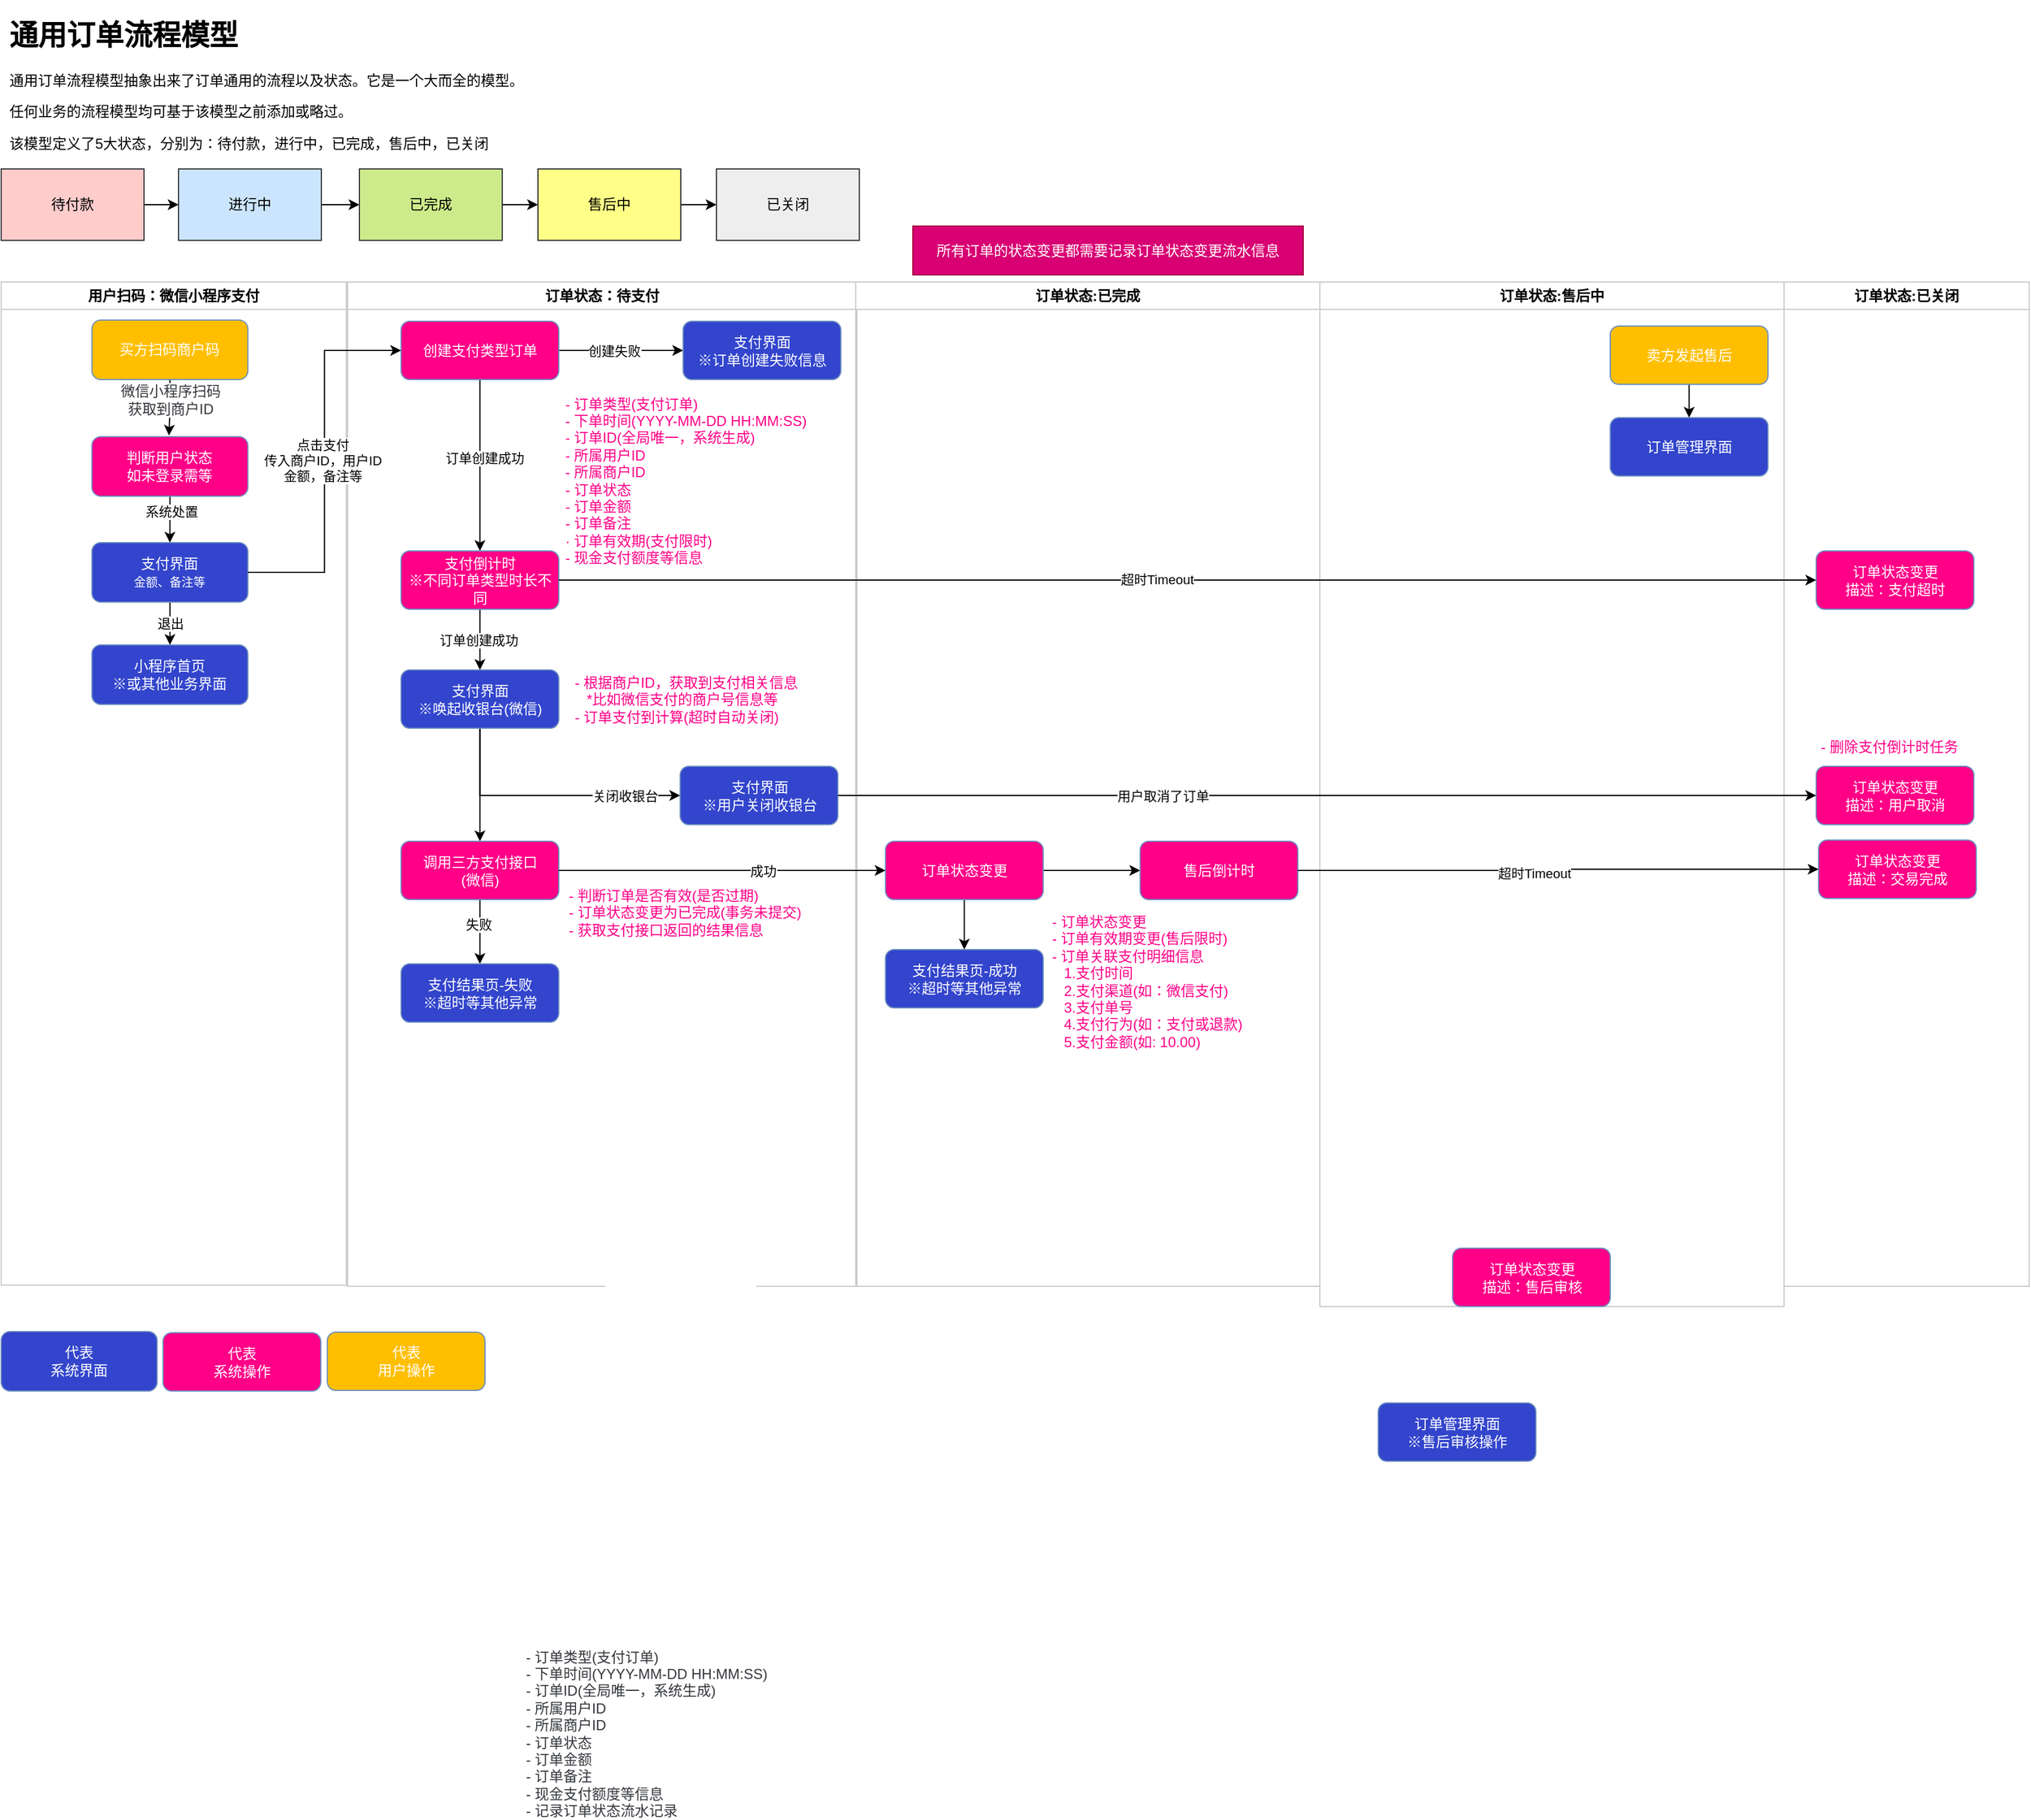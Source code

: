 <mxfile version="22.1.0" type="github">
  <diagram name="订单状态" id="O3KAAAbpH9t8ICp0gVx-">
    <mxGraphModel dx="4528" dy="1763" grid="0" gridSize="10" guides="1" tooltips="1" connect="1" arrows="1" fold="1" page="0" pageScale="1" pageWidth="827" pageHeight="1169" math="0" shadow="0">
      <root>
        <mxCell id="0" />
        <mxCell id="1" parent="0" />
        <mxCell id="49y2JjZSjfnPFW-xxPCn-1" value="&lt;h1&gt;通用订单流程模型&lt;/h1&gt;&lt;p&gt;通用订单流程模型抽象出来了订单通用的流程以及状态。它是一个大而全的模型。&lt;/p&gt;&lt;p&gt;任何业务的流程模型均可基于该模型之前添加或略过。&lt;/p&gt;&lt;p&gt;该模型定义了5大状态，分别为：待付款，进行中，已完成，售后中，已关闭&lt;/p&gt;" style="text;html=1;strokeColor=none;fillColor=none;spacing=5;spacingTop=-20;whiteSpace=wrap;overflow=hidden;rounded=0;" parent="1" vertex="1">
          <mxGeometry x="-2510" y="-552" width="510" height="120" as="geometry" />
        </mxCell>
        <mxCell id="49y2JjZSjfnPFW-xxPCn-4" value="" style="edgeStyle=orthogonalEdgeStyle;rounded=0;orthogonalLoop=1;jettySize=auto;html=1;" parent="1" source="49y2JjZSjfnPFW-xxPCn-2" target="49y2JjZSjfnPFW-xxPCn-3" edge="1">
          <mxGeometry relative="1" as="geometry" />
        </mxCell>
        <mxCell id="49y2JjZSjfnPFW-xxPCn-2" value="待付款" style="rounded=0;whiteSpace=wrap;html=1;fillColor=#ffcccc;strokeColor=#36393d;direction=east;" parent="1" vertex="1">
          <mxGeometry x="-2512" y="-420" width="120" height="60" as="geometry" />
        </mxCell>
        <mxCell id="49y2JjZSjfnPFW-xxPCn-6" value="" style="edgeStyle=orthogonalEdgeStyle;rounded=0;orthogonalLoop=1;jettySize=auto;html=1;" parent="1" source="49y2JjZSjfnPFW-xxPCn-3" target="49y2JjZSjfnPFW-xxPCn-5" edge="1">
          <mxGeometry relative="1" as="geometry" />
        </mxCell>
        <mxCell id="49y2JjZSjfnPFW-xxPCn-3" value="进行中" style="rounded=0;whiteSpace=wrap;html=1;fillColor=#cce5ff;strokeColor=#36393d;direction=east;" parent="1" vertex="1">
          <mxGeometry x="-2363" y="-420" width="120" height="60" as="geometry" />
        </mxCell>
        <mxCell id="49y2JjZSjfnPFW-xxPCn-8" value="" style="edgeStyle=orthogonalEdgeStyle;rounded=0;orthogonalLoop=1;jettySize=auto;html=1;" parent="1" source="49y2JjZSjfnPFW-xxPCn-5" target="49y2JjZSjfnPFW-xxPCn-7" edge="1">
          <mxGeometry relative="1" as="geometry" />
        </mxCell>
        <mxCell id="49y2JjZSjfnPFW-xxPCn-5" value="已完成" style="rounded=0;whiteSpace=wrap;html=1;fillColor=#cdeb8b;strokeColor=#36393d;direction=east;" parent="1" vertex="1">
          <mxGeometry x="-2211" y="-420" width="120" height="60" as="geometry" />
        </mxCell>
        <mxCell id="49y2JjZSjfnPFW-xxPCn-10" value="" style="edgeStyle=orthogonalEdgeStyle;rounded=0;orthogonalLoop=1;jettySize=auto;html=1;" parent="1" source="49y2JjZSjfnPFW-xxPCn-7" target="49y2JjZSjfnPFW-xxPCn-9" edge="1">
          <mxGeometry relative="1" as="geometry" />
        </mxCell>
        <mxCell id="49y2JjZSjfnPFW-xxPCn-7" value="售后中" style="rounded=0;whiteSpace=wrap;html=1;fillColor=#ffff88;strokeColor=#36393d;direction=east;" parent="1" vertex="1">
          <mxGeometry x="-2061" y="-420" width="120" height="60" as="geometry" />
        </mxCell>
        <mxCell id="49y2JjZSjfnPFW-xxPCn-9" value="已关闭" style="rounded=0;whiteSpace=wrap;html=1;fillColor=#eeeeee;strokeColor=#36393d;direction=east;" parent="1" vertex="1">
          <mxGeometry x="-1911" y="-420" width="120" height="60" as="geometry" />
        </mxCell>
        <mxCell id="49y2JjZSjfnPFW-xxPCn-39" value="用户扫码：微信小程序支付" style="swimlane;whiteSpace=wrap;html=1;strokeColor=#CCCCCC;" parent="1" vertex="1">
          <mxGeometry x="-2512" y="-325" width="290" height="843" as="geometry">
            <mxRectangle x="30" y="320" width="179" height="26" as="alternateBounds" />
          </mxGeometry>
        </mxCell>
        <mxCell id="49y2JjZSjfnPFW-xxPCn-40" style="edgeStyle=orthogonalEdgeStyle;rounded=0;orthogonalLoop=1;jettySize=auto;html=1;entryX=0.5;entryY=0;entryDx=0;entryDy=0;fontFamily=Helvetica;fontSize=12;fontColor=#FFF;" parent="49y2JjZSjfnPFW-xxPCn-39" source="49y2JjZSjfnPFW-xxPCn-42" edge="1">
          <mxGeometry relative="1" as="geometry">
            <mxPoint x="141" y="129" as="targetPoint" />
          </mxGeometry>
        </mxCell>
        <mxCell id="49y2JjZSjfnPFW-xxPCn-41" value="&lt;font color=&quot;#34373c&quot;&gt;微信小程序扫码&lt;br&gt;获取到商户ID&lt;br&gt;&lt;/font&gt;" style="edgeLabel;html=1;align=center;verticalAlign=middle;resizable=0;points=[];fontSize=12;fontFamily=Helvetica;fontColor=#FFF;" parent="49y2JjZSjfnPFW-xxPCn-40" vertex="1" connectable="0">
          <mxGeometry x="-0.232" relative="1" as="geometry">
            <mxPoint y="-1" as="offset" />
          </mxGeometry>
        </mxCell>
        <mxCell id="49y2JjZSjfnPFW-xxPCn-42" value="买方扫码商户码" style="rounded=1;whiteSpace=wrap;html=1;fillColor=#FFBF00;strokeColor=#6c8ebf;fontColor=#FFF;" parent="49y2JjZSjfnPFW-xxPCn-39" vertex="1">
          <mxGeometry x="76.25" y="32" width="131" height="50" as="geometry" />
        </mxCell>
        <mxCell id="49y2JjZSjfnPFW-xxPCn-61" style="edgeStyle=orthogonalEdgeStyle;rounded=0;orthogonalLoop=1;jettySize=auto;html=1;entryX=0.5;entryY=0;entryDx=0;entryDy=0;" parent="49y2JjZSjfnPFW-xxPCn-39" source="49y2JjZSjfnPFW-xxPCn-58" target="49y2JjZSjfnPFW-xxPCn-60" edge="1">
          <mxGeometry relative="1" as="geometry" />
        </mxCell>
        <mxCell id="49y2JjZSjfnPFW-xxPCn-64" value="系统处置" style="edgeLabel;html=1;align=center;verticalAlign=middle;resizable=0;points=[];" parent="49y2JjZSjfnPFW-xxPCn-61" vertex="1" connectable="0">
          <mxGeometry x="-0.367" y="1" relative="1" as="geometry">
            <mxPoint as="offset" />
          </mxGeometry>
        </mxCell>
        <mxCell id="49y2JjZSjfnPFW-xxPCn-58" value="判断用户状态&lt;br&gt;如未登录需等" style="rounded=1;whiteSpace=wrap;html=1;fillColor=#FF0087;strokeColor=#6c8ebf;fontColor=#FFF;" parent="49y2JjZSjfnPFW-xxPCn-39" vertex="1">
          <mxGeometry x="76.25" y="130" width="131" height="50" as="geometry" />
        </mxCell>
        <mxCell id="49y2JjZSjfnPFW-xxPCn-63" value="退出" style="edgeStyle=orthogonalEdgeStyle;rounded=0;orthogonalLoop=1;jettySize=auto;html=1;" parent="49y2JjZSjfnPFW-xxPCn-39" source="49y2JjZSjfnPFW-xxPCn-60" target="49y2JjZSjfnPFW-xxPCn-62" edge="1">
          <mxGeometry relative="1" as="geometry" />
        </mxCell>
        <mxCell id="49y2JjZSjfnPFW-xxPCn-60" value="支付界面&lt;br&gt;&lt;font style=&quot;font-size: 10px;&quot;&gt;金额、备注等&lt;/font&gt;" style="rounded=1;whiteSpace=wrap;html=1;fillColor=#3345CC;strokeColor=#6c8ebf;fontColor=#FFF;" parent="49y2JjZSjfnPFW-xxPCn-39" vertex="1">
          <mxGeometry x="76.25" y="219" width="131" height="50" as="geometry" />
        </mxCell>
        <mxCell id="49y2JjZSjfnPFW-xxPCn-62" value="小程序首页&lt;br&gt;※或其他业务界面" style="rounded=1;whiteSpace=wrap;html=1;fillColor=#3345CC;strokeColor=#6c8ebf;fontColor=#FFF;" parent="49y2JjZSjfnPFW-xxPCn-39" vertex="1">
          <mxGeometry x="76.25" y="305" width="131" height="50" as="geometry" />
        </mxCell>
        <mxCell id="49y2JjZSjfnPFW-xxPCn-65" value="订单状态：待支付" style="swimlane;whiteSpace=wrap;html=1;strokeColor=#CCCCCC;" parent="1" vertex="1">
          <mxGeometry x="-2221" y="-325" width="428" height="844" as="geometry" />
        </mxCell>
        <mxCell id="49y2JjZSjfnPFW-xxPCn-71" style="edgeStyle=orthogonalEdgeStyle;rounded=0;orthogonalLoop=1;jettySize=auto;html=1;entryX=0;entryY=0.5;entryDx=0;entryDy=0;" parent="49y2JjZSjfnPFW-xxPCn-65" source="49y2JjZSjfnPFW-xxPCn-66" target="49y2JjZSjfnPFW-xxPCn-70" edge="1">
          <mxGeometry relative="1" as="geometry" />
        </mxCell>
        <mxCell id="49y2JjZSjfnPFW-xxPCn-72" value="创建失败" style="edgeLabel;html=1;align=center;verticalAlign=middle;resizable=0;points=[];" parent="49y2JjZSjfnPFW-xxPCn-71" vertex="1" connectable="0">
          <mxGeometry x="-0.206" y="-4" relative="1" as="geometry">
            <mxPoint x="5" y="-4" as="offset" />
          </mxGeometry>
        </mxCell>
        <mxCell id="49y2JjZSjfnPFW-xxPCn-138" style="edgeStyle=orthogonalEdgeStyle;rounded=0;orthogonalLoop=1;jettySize=auto;html=1;entryX=0.5;entryY=0;entryDx=0;entryDy=0;" parent="49y2JjZSjfnPFW-xxPCn-65" source="49y2JjZSjfnPFW-xxPCn-66" target="49y2JjZSjfnPFW-xxPCn-137" edge="1">
          <mxGeometry relative="1" as="geometry" />
        </mxCell>
        <mxCell id="49y2JjZSjfnPFW-xxPCn-141" value="订单创建成功" style="edgeLabel;html=1;align=center;verticalAlign=middle;resizable=0;points=[];" parent="49y2JjZSjfnPFW-xxPCn-138" vertex="1" connectable="0">
          <mxGeometry x="-0.092" y="3" relative="1" as="geometry">
            <mxPoint as="offset" />
          </mxGeometry>
        </mxCell>
        <mxCell id="49y2JjZSjfnPFW-xxPCn-66" value="创建支付类型订单" style="rounded=1;whiteSpace=wrap;html=1;fillColor=#FF0087;strokeColor=#6c8ebf;fontColor=#FFF;" parent="49y2JjZSjfnPFW-xxPCn-65" vertex="1">
          <mxGeometry x="45" y="33" width="132.5" height="49" as="geometry" />
        </mxCell>
        <mxCell id="49y2JjZSjfnPFW-xxPCn-70" value="支付界面&lt;br&gt;※订单创建失败信息" style="rounded=1;whiteSpace=wrap;html=1;fillColor=#3345CC;strokeColor=#6c8ebf;fontColor=#FFF;" parent="49y2JjZSjfnPFW-xxPCn-65" vertex="1">
          <mxGeometry x="282" y="33" width="132.5" height="49" as="geometry" />
        </mxCell>
        <mxCell id="49y2JjZSjfnPFW-xxPCn-67" value="- 订单类型(支付订单)&lt;br&gt;- 下单时间(YYYY-MM-DD HH:MM:SS)&lt;br&gt;- 订单ID(全局唯一，系统生成)&lt;br&gt;- 所属用户ID&lt;br&gt;- 所属商户ID&lt;br&gt;- 订单状态&lt;br&gt;- 订单金额&lt;br&gt;- 订单备注&lt;br&gt;· 订单有效期(支付限时)&lt;br&gt;- 现金支付额度等信息" style="text;html=1;strokeColor=none;fillColor=none;align=left;verticalAlign=middle;whiteSpace=wrap;rounded=0;fontSize=12;fontFamily=Helvetica;fontColor=#FF0087;" parent="49y2JjZSjfnPFW-xxPCn-65" vertex="1">
          <mxGeometry x="181" y="86" width="231" height="161" as="geometry" />
        </mxCell>
        <mxCell id="49y2JjZSjfnPFW-xxPCn-142" style="edgeStyle=orthogonalEdgeStyle;rounded=0;orthogonalLoop=1;jettySize=auto;html=1;entryX=0;entryY=0.5;entryDx=0;entryDy=0;" parent="49y2JjZSjfnPFW-xxPCn-65" source="49y2JjZSjfnPFW-xxPCn-73" target="49y2JjZSjfnPFW-xxPCn-87" edge="1">
          <mxGeometry relative="1" as="geometry">
            <Array as="points">
              <mxPoint x="111" y="432" />
            </Array>
          </mxGeometry>
        </mxCell>
        <mxCell id="49y2JjZSjfnPFW-xxPCn-143" value="关闭收银台" style="edgeLabel;html=1;align=center;verticalAlign=middle;resizable=0;points=[];" parent="49y2JjZSjfnPFW-xxPCn-142" vertex="1" connectable="0">
          <mxGeometry x="0.621" y="-1" relative="1" as="geometry">
            <mxPoint x="-4" y="-1" as="offset" />
          </mxGeometry>
        </mxCell>
        <mxCell id="f1P4lGSasqayBtfQSkuf-2" style="edgeStyle=orthogonalEdgeStyle;rounded=0;orthogonalLoop=1;jettySize=auto;html=1;entryX=0.5;entryY=0;entryDx=0;entryDy=0;" edge="1" parent="49y2JjZSjfnPFW-xxPCn-65" source="49y2JjZSjfnPFW-xxPCn-73" target="f1P4lGSasqayBtfQSkuf-1">
          <mxGeometry relative="1" as="geometry" />
        </mxCell>
        <mxCell id="49y2JjZSjfnPFW-xxPCn-73" value="支付界面&lt;br&gt;※唤起收银台(微信)" style="rounded=1;whiteSpace=wrap;html=1;fillColor=#3345CC;strokeColor=#6c8ebf;fontColor=#FFF;" parent="49y2JjZSjfnPFW-xxPCn-65" vertex="1">
          <mxGeometry x="45" y="326" width="132.5" height="49" as="geometry" />
        </mxCell>
        <mxCell id="49y2JjZSjfnPFW-xxPCn-77" value="- 根据商户ID，获取到支付相关信息&lt;br&gt;&amp;nbsp; &amp;nbsp;*比如微信支付的商户号信息等&lt;br&gt;- 订单支付到计算(超时自动关闭)" style="text;html=1;strokeColor=none;fillColor=none;align=left;verticalAlign=middle;whiteSpace=wrap;rounded=0;fontSize=12;fontFamily=Helvetica;fontColor=#FF0087;" parent="49y2JjZSjfnPFW-xxPCn-65" vertex="1">
          <mxGeometry x="189" y="328" width="231" height="45" as="geometry" />
        </mxCell>
        <mxCell id="49y2JjZSjfnPFW-xxPCn-139" style="edgeStyle=orthogonalEdgeStyle;rounded=0;orthogonalLoop=1;jettySize=auto;html=1;entryX=0.5;entryY=0;entryDx=0;entryDy=0;" parent="49y2JjZSjfnPFW-xxPCn-65" source="49y2JjZSjfnPFW-xxPCn-137" target="49y2JjZSjfnPFW-xxPCn-73" edge="1">
          <mxGeometry relative="1" as="geometry" />
        </mxCell>
        <mxCell id="49y2JjZSjfnPFW-xxPCn-140" value="订单创建成功" style="edgeLabel;html=1;align=center;verticalAlign=middle;resizable=0;points=[];" parent="49y2JjZSjfnPFW-xxPCn-139" vertex="1" connectable="0">
          <mxGeometry x="0.038" y="-2" relative="1" as="geometry">
            <mxPoint y="-1" as="offset" />
          </mxGeometry>
        </mxCell>
        <mxCell id="49y2JjZSjfnPFW-xxPCn-137" value="支付倒计时&lt;br&gt;※不同订单类型时长不同" style="rounded=1;whiteSpace=wrap;html=1;fillColor=#FF0087;strokeColor=#6c8ebf;fontColor=#FFF;" parent="49y2JjZSjfnPFW-xxPCn-65" vertex="1">
          <mxGeometry x="45" y="226" width="132.5" height="49" as="geometry" />
        </mxCell>
        <mxCell id="49y2JjZSjfnPFW-xxPCn-87" value="支付界面&lt;br&gt;※用户关闭收银台" style="rounded=1;whiteSpace=wrap;html=1;fillColor=#3345CC;strokeColor=#6c8ebf;fontColor=#FFF;" parent="49y2JjZSjfnPFW-xxPCn-65" vertex="1">
          <mxGeometry x="279.5" y="407" width="132.5" height="49" as="geometry" />
        </mxCell>
        <mxCell id="f1P4lGSasqayBtfQSkuf-5" style="edgeStyle=orthogonalEdgeStyle;rounded=0;orthogonalLoop=1;jettySize=auto;html=1;entryX=0.5;entryY=0;entryDx=0;entryDy=0;" edge="1" parent="49y2JjZSjfnPFW-xxPCn-65" source="f1P4lGSasqayBtfQSkuf-1" target="f1P4lGSasqayBtfQSkuf-4">
          <mxGeometry relative="1" as="geometry" />
        </mxCell>
        <mxCell id="f1P4lGSasqayBtfQSkuf-15" value="失败" style="edgeLabel;html=1;align=center;verticalAlign=middle;resizable=0;points=[];" vertex="1" connectable="0" parent="f1P4lGSasqayBtfQSkuf-5">
          <mxGeometry x="-0.239" y="-2" relative="1" as="geometry">
            <mxPoint as="offset" />
          </mxGeometry>
        </mxCell>
        <mxCell id="f1P4lGSasqayBtfQSkuf-1" value="调用三方支付接口&lt;br&gt;(微信)" style="rounded=1;whiteSpace=wrap;html=1;fillColor=#FF0087;strokeColor=#6c8ebf;fontColor=#FFF;" vertex="1" parent="49y2JjZSjfnPFW-xxPCn-65">
          <mxGeometry x="45" y="470" width="132.5" height="49" as="geometry" />
        </mxCell>
        <mxCell id="f1P4lGSasqayBtfQSkuf-3" value="- 判断订单是否有效(是否过期)&lt;br&gt;- 订单状态变更为已完成(事务未提交)&lt;br&gt;- 获取支付接口返回的结果信息" style="text;html=1;strokeColor=none;fillColor=none;align=left;verticalAlign=middle;whiteSpace=wrap;rounded=0;fontSize=12;fontFamily=Helvetica;fontColor=#FF0087;" vertex="1" parent="49y2JjZSjfnPFW-xxPCn-65">
          <mxGeometry x="183.5" y="507" width="231" height="45" as="geometry" />
        </mxCell>
        <mxCell id="f1P4lGSasqayBtfQSkuf-4" value="支付结果页-失败&lt;br&gt;※超时等其他异常" style="rounded=1;whiteSpace=wrap;html=1;fillColor=#3345CC;strokeColor=#6c8ebf;fontColor=#FFF;" vertex="1" parent="49y2JjZSjfnPFW-xxPCn-65">
          <mxGeometry x="45" y="573" width="132.5" height="49" as="geometry" />
        </mxCell>
        <mxCell id="49y2JjZSjfnPFW-xxPCn-68" style="edgeStyle=orthogonalEdgeStyle;rounded=0;orthogonalLoop=1;jettySize=auto;html=1;entryX=0;entryY=0.5;entryDx=0;entryDy=0;" parent="1" source="49y2JjZSjfnPFW-xxPCn-60" target="49y2JjZSjfnPFW-xxPCn-66" edge="1">
          <mxGeometry relative="1" as="geometry" />
        </mxCell>
        <mxCell id="49y2JjZSjfnPFW-xxPCn-69" value="点击支付&lt;br&gt;传入商户ID，用户ID&lt;br&gt;金额，备注等" style="edgeLabel;html=1;align=center;verticalAlign=middle;resizable=0;points=[];" parent="49y2JjZSjfnPFW-xxPCn-68" vertex="1" connectable="0">
          <mxGeometry x="0.006" y="2" relative="1" as="geometry">
            <mxPoint as="offset" />
          </mxGeometry>
        </mxCell>
        <mxCell id="49y2JjZSjfnPFW-xxPCn-83" value="代表&lt;br&gt;系统界面" style="rounded=1;whiteSpace=wrap;html=1;fillColor=#3345CC;strokeColor=#6c8ebf;fontColor=#FFF;" parent="1" vertex="1">
          <mxGeometry x="-2512" y="557" width="131" height="50" as="geometry" />
        </mxCell>
        <mxCell id="49y2JjZSjfnPFW-xxPCn-84" value="代表&lt;br&gt;系统操作" style="rounded=1;whiteSpace=wrap;html=1;fillColor=#FF0087;strokeColor=#6c8ebf;fontColor=#FFF;" parent="1" vertex="1">
          <mxGeometry x="-2376" y="558" width="132.5" height="49" as="geometry" />
        </mxCell>
        <mxCell id="49y2JjZSjfnPFW-xxPCn-85" value="代表&lt;br&gt;用户操作" style="rounded=1;whiteSpace=wrap;html=1;fillColor=#FFBF00;strokeColor=#6c8ebf;fontColor=#FFF;" parent="1" vertex="1">
          <mxGeometry x="-2238" y="557.5" width="132.5" height="49" as="geometry" />
        </mxCell>
        <mxCell id="49y2JjZSjfnPFW-xxPCn-97" value="订单状态:已完成" style="swimlane;whiteSpace=wrap;html=1;strokeColor=#CCCCCC;" parent="1" vertex="1">
          <mxGeometry x="-1794" y="-325" width="390" height="844" as="geometry" />
        </mxCell>
        <mxCell id="49y2JjZSjfnPFW-xxPCn-119" style="edgeStyle=orthogonalEdgeStyle;rounded=0;orthogonalLoop=1;jettySize=auto;html=1;entryX=0;entryY=0.5;entryDx=0;entryDy=0;" parent="49y2JjZSjfnPFW-xxPCn-97" source="49y2JjZSjfnPFW-xxPCn-113" target="49y2JjZSjfnPFW-xxPCn-118" edge="1">
          <mxGeometry relative="1" as="geometry" />
        </mxCell>
        <mxCell id="f1P4lGSasqayBtfQSkuf-12" style="edgeStyle=orthogonalEdgeStyle;rounded=0;orthogonalLoop=1;jettySize=auto;html=1;" edge="1" parent="49y2JjZSjfnPFW-xxPCn-97" source="49y2JjZSjfnPFW-xxPCn-113" target="49y2JjZSjfnPFW-xxPCn-89">
          <mxGeometry relative="1" as="geometry" />
        </mxCell>
        <mxCell id="49y2JjZSjfnPFW-xxPCn-113" value="订单状态变更" style="rounded=1;whiteSpace=wrap;html=1;fillColor=#FF0087;strokeColor=#6c8ebf;fontColor=#FFF;" parent="49y2JjZSjfnPFW-xxPCn-97" vertex="1">
          <mxGeometry x="25" y="470" width="132.5" height="49" as="geometry" />
        </mxCell>
        <mxCell id="49y2JjZSjfnPFW-xxPCn-118" value="售后倒计时" style="rounded=1;whiteSpace=wrap;html=1;fillColor=#FF0087;strokeColor=#6c8ebf;fontColor=#FFF;" parent="49y2JjZSjfnPFW-xxPCn-97" vertex="1">
          <mxGeometry x="239" y="470" width="132.5" height="49" as="geometry" />
        </mxCell>
        <mxCell id="49y2JjZSjfnPFW-xxPCn-89" value="支付结果页-成功&lt;br&gt;※超时等其他异常" style="rounded=1;whiteSpace=wrap;html=1;fillColor=#3345CC;strokeColor=#6c8ebf;fontColor=#FFF;" parent="49y2JjZSjfnPFW-xxPCn-97" vertex="1">
          <mxGeometry x="25" y="561" width="132.5" height="49" as="geometry" />
        </mxCell>
        <mxCell id="f1P4lGSasqayBtfQSkuf-13" value="- 订单状态变更&lt;br&gt;- 订单有效期变更(售后限时)&lt;br&gt;- 订单关联支付明细信息&lt;br&gt;&amp;nbsp; &amp;nbsp;1.支付时间&lt;br&gt;&amp;nbsp; &amp;nbsp;2.支付渠道(如：微信支付)&lt;br&gt;&amp;nbsp; &amp;nbsp;3.支付单号&lt;br&gt;&amp;nbsp; &amp;nbsp;4.支付行为(如：支付或退款)&lt;br&gt;&amp;nbsp; &amp;nbsp;5.支付金额(如: 10.00)" style="text;html=1;strokeColor=none;fillColor=none;align=left;verticalAlign=middle;whiteSpace=wrap;rounded=0;fontSize=12;fontFamily=Helvetica;fontColor=#FF0087;" vertex="1" parent="49y2JjZSjfnPFW-xxPCn-97">
          <mxGeometry x="163" y="526" width="192" height="123" as="geometry" />
        </mxCell>
        <mxCell id="49y2JjZSjfnPFW-xxPCn-120" value="订单状态:售后中" style="swimlane;whiteSpace=wrap;html=1;strokeColor=#CCCCCC;" parent="1" vertex="1">
          <mxGeometry x="-1404" y="-325" width="390" height="861" as="geometry" />
        </mxCell>
        <mxCell id="49y2JjZSjfnPFW-xxPCn-121" style="edgeStyle=orthogonalEdgeStyle;rounded=0;orthogonalLoop=1;jettySize=auto;html=1;entryX=0;entryY=0.5;entryDx=0;entryDy=0;" parent="49y2JjZSjfnPFW-xxPCn-120" edge="1">
          <mxGeometry relative="1" as="geometry">
            <mxPoint x="181.25" y="493.5" as="sourcePoint" />
          </mxGeometry>
        </mxCell>
        <mxCell id="49y2JjZSjfnPFW-xxPCn-127" value="订单管理界面&lt;br&gt;※售后审核操作" style="rounded=1;whiteSpace=wrap;html=1;fillColor=#3345CC;strokeColor=#6c8ebf;fontColor=#FFF;" parent="49y2JjZSjfnPFW-xxPCn-120" vertex="1">
          <mxGeometry x="49" y="942" width="132.5" height="49" as="geometry" />
        </mxCell>
        <mxCell id="49y2JjZSjfnPFW-xxPCn-131" style="edgeStyle=orthogonalEdgeStyle;rounded=0;orthogonalLoop=1;jettySize=auto;html=1;" parent="49y2JjZSjfnPFW-xxPCn-120" source="49y2JjZSjfnPFW-xxPCn-129" target="49y2JjZSjfnPFW-xxPCn-130" edge="1">
          <mxGeometry relative="1" as="geometry" />
        </mxCell>
        <mxCell id="49y2JjZSjfnPFW-xxPCn-129" value="卖方发起售后" style="rounded=1;whiteSpace=wrap;html=1;fillColor=#FFBF00;strokeColor=#6c8ebf;fontColor=#FFF;" parent="49y2JjZSjfnPFW-xxPCn-120" vertex="1">
          <mxGeometry x="244" y="37" width="132.5" height="49" as="geometry" />
        </mxCell>
        <mxCell id="49y2JjZSjfnPFW-xxPCn-130" value="订单管理界面" style="rounded=1;whiteSpace=wrap;html=1;fillColor=#3345CC;strokeColor=#6c8ebf;fontColor=#FFF;" parent="49y2JjZSjfnPFW-xxPCn-120" vertex="1">
          <mxGeometry x="244" y="114" width="132.5" height="49" as="geometry" />
        </mxCell>
        <mxCell id="49y2JjZSjfnPFW-xxPCn-128" value="订单状态变更&lt;br&gt;描述：售后审核" style="rounded=1;whiteSpace=wrap;html=1;fillColor=#FF0087;strokeColor=#6c8ebf;fontColor=#FFF;" parent="49y2JjZSjfnPFW-xxPCn-120" vertex="1">
          <mxGeometry x="111.5" y="812" width="132.5" height="49" as="geometry" />
        </mxCell>
        <mxCell id="49y2JjZSjfnPFW-xxPCn-125" value="订单状态:已关闭" style="swimlane;whiteSpace=wrap;html=1;strokeColor=#CCCCCC;" parent="1" vertex="1">
          <mxGeometry x="-1014" y="-325" width="206" height="844" as="geometry" />
        </mxCell>
        <mxCell id="49y2JjZSjfnPFW-xxPCn-126" style="edgeStyle=orthogonalEdgeStyle;rounded=0;orthogonalLoop=1;jettySize=auto;html=1;entryX=0;entryY=0.5;entryDx=0;entryDy=0;" parent="49y2JjZSjfnPFW-xxPCn-125" edge="1">
          <mxGeometry relative="1" as="geometry">
            <mxPoint x="181.25" y="493.5" as="sourcePoint" />
          </mxGeometry>
        </mxCell>
        <mxCell id="49y2JjZSjfnPFW-xxPCn-144" value="订单状态变更&lt;br&gt;描述：支付超时" style="rounded=1;whiteSpace=wrap;html=1;fillColor=#FF0087;strokeColor=#6c8ebf;fontColor=#FFF;" parent="49y2JjZSjfnPFW-xxPCn-125" vertex="1">
          <mxGeometry x="27" y="226" width="132.5" height="49" as="geometry" />
        </mxCell>
        <mxCell id="49y2JjZSjfnPFW-xxPCn-147" value="订单状态变更&lt;br&gt;描述：用户取消" style="rounded=1;whiteSpace=wrap;html=1;fillColor=#FF0087;strokeColor=#6c8ebf;fontColor=#FFF;" parent="49y2JjZSjfnPFW-xxPCn-125" vertex="1">
          <mxGeometry x="27" y="407" width="132.5" height="49" as="geometry" />
        </mxCell>
        <mxCell id="49y2JjZSjfnPFW-xxPCn-153" value="- 删除支付倒计时任务" style="text;html=1;strokeColor=none;fillColor=none;align=left;verticalAlign=middle;whiteSpace=wrap;rounded=0;fontSize=12;fontFamily=Helvetica;fontColor=#FF0087;" parent="49y2JjZSjfnPFW-xxPCn-125" vertex="1">
          <mxGeometry x="29" y="379" width="131" height="23" as="geometry" />
        </mxCell>
        <mxCell id="f1P4lGSasqayBtfQSkuf-8" value="订单状态变更&lt;br&gt;描述：交易完成" style="rounded=1;whiteSpace=wrap;html=1;fillColor=#FF0087;strokeColor=#6c8ebf;fontColor=#FFF;" vertex="1" parent="49y2JjZSjfnPFW-xxPCn-125">
          <mxGeometry x="29" y="469" width="132.5" height="49" as="geometry" />
        </mxCell>
        <mxCell id="49y2JjZSjfnPFW-xxPCn-145" style="edgeStyle=orthogonalEdgeStyle;rounded=0;orthogonalLoop=1;jettySize=auto;html=1;entryX=0;entryY=0.5;entryDx=0;entryDy=0;" parent="1" source="49y2JjZSjfnPFW-xxPCn-137" target="49y2JjZSjfnPFW-xxPCn-144" edge="1">
          <mxGeometry relative="1" as="geometry" />
        </mxCell>
        <mxCell id="49y2JjZSjfnPFW-xxPCn-146" value="超时Timeout" style="edgeLabel;html=1;align=center;verticalAlign=middle;resizable=0;points=[];" parent="49y2JjZSjfnPFW-xxPCn-145" vertex="1" connectable="0">
          <mxGeometry x="-0.05" y="1" relative="1" as="geometry">
            <mxPoint as="offset" />
          </mxGeometry>
        </mxCell>
        <mxCell id="49y2JjZSjfnPFW-xxPCn-148" style="edgeStyle=orthogonalEdgeStyle;rounded=0;orthogonalLoop=1;jettySize=auto;html=1;entryX=0;entryY=0.5;entryDx=0;entryDy=0;" parent="1" source="49y2JjZSjfnPFW-xxPCn-87" target="49y2JjZSjfnPFW-xxPCn-147" edge="1">
          <mxGeometry relative="1" as="geometry" />
        </mxCell>
        <mxCell id="49y2JjZSjfnPFW-xxPCn-149" value="用户取消了订单" style="edgeLabel;html=1;align=center;verticalAlign=middle;resizable=0;points=[];" parent="49y2JjZSjfnPFW-xxPCn-148" vertex="1" connectable="0">
          <mxGeometry x="-0.133" y="1" relative="1" as="geometry">
            <mxPoint x="-84" y="1" as="offset" />
          </mxGeometry>
        </mxCell>
        <mxCell id="49y2JjZSjfnPFW-xxPCn-150" value="- 订单类型(支付订单)&lt;br&gt;- 下单时间(YYYY-MM-DD HH:MM:SS)&lt;br&gt;- 订单ID(全局唯一，系统生成)&lt;br&gt;- 所属用户ID&lt;br&gt;- 所属商户ID&lt;br&gt;- 订单状态&lt;br&gt;- 订单金额&lt;br&gt;- 订单备注&lt;br&gt;- 现金支付额度等信息&lt;br&gt;- 记录订单状态流水记录" style="text;html=1;strokeColor=none;fillColor=none;align=left;verticalAlign=middle;whiteSpace=wrap;rounded=0;fontSize=12;fontFamily=Helvetica;fontColor=#34373C;" parent="1" vertex="1">
          <mxGeometry x="-2073" y="825" width="231" height="139" as="geometry" />
        </mxCell>
        <mxCell id="f1P4lGSasqayBtfQSkuf-7" style="edgeStyle=orthogonalEdgeStyle;rounded=0;orthogonalLoop=1;jettySize=auto;html=1;entryX=0;entryY=0.5;entryDx=0;entryDy=0;" edge="1" parent="1" source="f1P4lGSasqayBtfQSkuf-1" target="49y2JjZSjfnPFW-xxPCn-113">
          <mxGeometry relative="1" as="geometry" />
        </mxCell>
        <mxCell id="f1P4lGSasqayBtfQSkuf-14" value="成功" style="edgeLabel;html=1;align=center;verticalAlign=middle;resizable=0;points=[];" vertex="1" connectable="0" parent="f1P4lGSasqayBtfQSkuf-7">
          <mxGeometry x="0.245" relative="1" as="geometry">
            <mxPoint as="offset" />
          </mxGeometry>
        </mxCell>
        <mxCell id="f1P4lGSasqayBtfQSkuf-9" style="edgeStyle=orthogonalEdgeStyle;rounded=0;orthogonalLoop=1;jettySize=auto;html=1;entryX=0;entryY=0.5;entryDx=0;entryDy=0;" edge="1" parent="1" source="49y2JjZSjfnPFW-xxPCn-118" target="f1P4lGSasqayBtfQSkuf-8">
          <mxGeometry relative="1" as="geometry" />
        </mxCell>
        <mxCell id="f1P4lGSasqayBtfQSkuf-16" value="超时Timeout" style="edgeLabel;html=1;align=center;verticalAlign=middle;resizable=0;points=[];" vertex="1" connectable="0" parent="f1P4lGSasqayBtfQSkuf-9">
          <mxGeometry x="-0.098" y="-2" relative="1" as="geometry">
            <mxPoint as="offset" />
          </mxGeometry>
        </mxCell>
        <mxCell id="f1P4lGSasqayBtfQSkuf-11" value="所有订单的状态变更都需要记录订单状态变更流水信息" style="text;html=1;strokeColor=#A50040;fillColor=#d80073;align=center;verticalAlign=middle;whiteSpace=wrap;rounded=0;fontSize=12;fontFamily=Helvetica;fontColor=#ffffff;" vertex="1" parent="1">
          <mxGeometry x="-1746" y="-372" width="328" height="41" as="geometry" />
        </mxCell>
      </root>
    </mxGraphModel>
  </diagram>
</mxfile>
